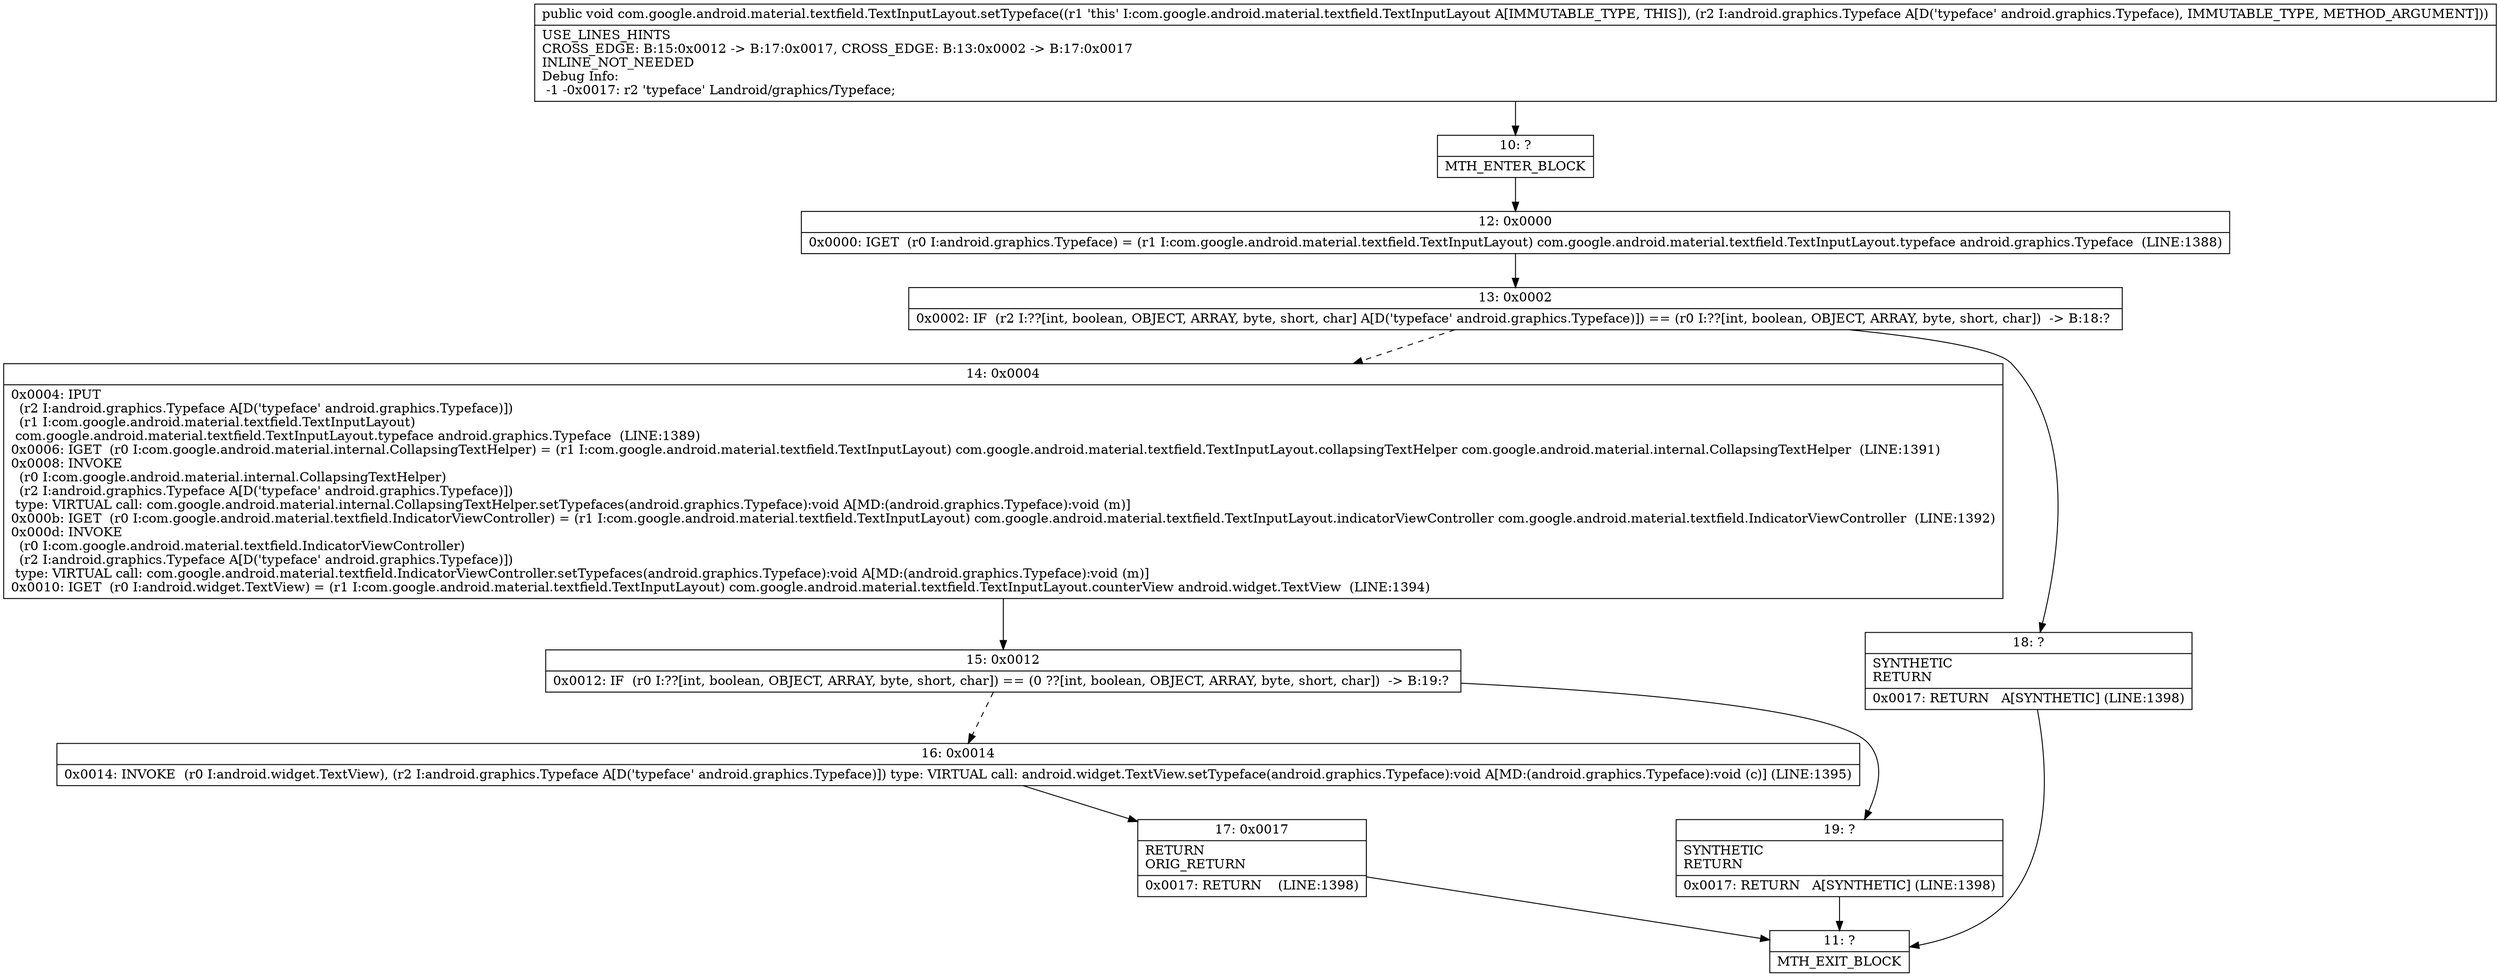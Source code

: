 digraph "CFG forcom.google.android.material.textfield.TextInputLayout.setTypeface(Landroid\/graphics\/Typeface;)V" {
Node_10 [shape=record,label="{10\:\ ?|MTH_ENTER_BLOCK\l}"];
Node_12 [shape=record,label="{12\:\ 0x0000|0x0000: IGET  (r0 I:android.graphics.Typeface) = (r1 I:com.google.android.material.textfield.TextInputLayout) com.google.android.material.textfield.TextInputLayout.typeface android.graphics.Typeface  (LINE:1388)\l}"];
Node_13 [shape=record,label="{13\:\ 0x0002|0x0002: IF  (r2 I:??[int, boolean, OBJECT, ARRAY, byte, short, char] A[D('typeface' android.graphics.Typeface)]) == (r0 I:??[int, boolean, OBJECT, ARRAY, byte, short, char])  \-\> B:18:? \l}"];
Node_14 [shape=record,label="{14\:\ 0x0004|0x0004: IPUT  \l  (r2 I:android.graphics.Typeface A[D('typeface' android.graphics.Typeface)])\l  (r1 I:com.google.android.material.textfield.TextInputLayout)\l com.google.android.material.textfield.TextInputLayout.typeface android.graphics.Typeface  (LINE:1389)\l0x0006: IGET  (r0 I:com.google.android.material.internal.CollapsingTextHelper) = (r1 I:com.google.android.material.textfield.TextInputLayout) com.google.android.material.textfield.TextInputLayout.collapsingTextHelper com.google.android.material.internal.CollapsingTextHelper  (LINE:1391)\l0x0008: INVOKE  \l  (r0 I:com.google.android.material.internal.CollapsingTextHelper)\l  (r2 I:android.graphics.Typeface A[D('typeface' android.graphics.Typeface)])\l type: VIRTUAL call: com.google.android.material.internal.CollapsingTextHelper.setTypefaces(android.graphics.Typeface):void A[MD:(android.graphics.Typeface):void (m)]\l0x000b: IGET  (r0 I:com.google.android.material.textfield.IndicatorViewController) = (r1 I:com.google.android.material.textfield.TextInputLayout) com.google.android.material.textfield.TextInputLayout.indicatorViewController com.google.android.material.textfield.IndicatorViewController  (LINE:1392)\l0x000d: INVOKE  \l  (r0 I:com.google.android.material.textfield.IndicatorViewController)\l  (r2 I:android.graphics.Typeface A[D('typeface' android.graphics.Typeface)])\l type: VIRTUAL call: com.google.android.material.textfield.IndicatorViewController.setTypefaces(android.graphics.Typeface):void A[MD:(android.graphics.Typeface):void (m)]\l0x0010: IGET  (r0 I:android.widget.TextView) = (r1 I:com.google.android.material.textfield.TextInputLayout) com.google.android.material.textfield.TextInputLayout.counterView android.widget.TextView  (LINE:1394)\l}"];
Node_15 [shape=record,label="{15\:\ 0x0012|0x0012: IF  (r0 I:??[int, boolean, OBJECT, ARRAY, byte, short, char]) == (0 ??[int, boolean, OBJECT, ARRAY, byte, short, char])  \-\> B:19:? \l}"];
Node_16 [shape=record,label="{16\:\ 0x0014|0x0014: INVOKE  (r0 I:android.widget.TextView), (r2 I:android.graphics.Typeface A[D('typeface' android.graphics.Typeface)]) type: VIRTUAL call: android.widget.TextView.setTypeface(android.graphics.Typeface):void A[MD:(android.graphics.Typeface):void (c)] (LINE:1395)\l}"];
Node_17 [shape=record,label="{17\:\ 0x0017|RETURN\lORIG_RETURN\l|0x0017: RETURN    (LINE:1398)\l}"];
Node_11 [shape=record,label="{11\:\ ?|MTH_EXIT_BLOCK\l}"];
Node_19 [shape=record,label="{19\:\ ?|SYNTHETIC\lRETURN\l|0x0017: RETURN   A[SYNTHETIC] (LINE:1398)\l}"];
Node_18 [shape=record,label="{18\:\ ?|SYNTHETIC\lRETURN\l|0x0017: RETURN   A[SYNTHETIC] (LINE:1398)\l}"];
MethodNode[shape=record,label="{public void com.google.android.material.textfield.TextInputLayout.setTypeface((r1 'this' I:com.google.android.material.textfield.TextInputLayout A[IMMUTABLE_TYPE, THIS]), (r2 I:android.graphics.Typeface A[D('typeface' android.graphics.Typeface), IMMUTABLE_TYPE, METHOD_ARGUMENT]))  | USE_LINES_HINTS\lCROSS_EDGE: B:15:0x0012 \-\> B:17:0x0017, CROSS_EDGE: B:13:0x0002 \-\> B:17:0x0017\lINLINE_NOT_NEEDED\lDebug Info:\l  \-1 \-0x0017: r2 'typeface' Landroid\/graphics\/Typeface;\l}"];
MethodNode -> Node_10;Node_10 -> Node_12;
Node_12 -> Node_13;
Node_13 -> Node_14[style=dashed];
Node_13 -> Node_18;
Node_14 -> Node_15;
Node_15 -> Node_16[style=dashed];
Node_15 -> Node_19;
Node_16 -> Node_17;
Node_17 -> Node_11;
Node_19 -> Node_11;
Node_18 -> Node_11;
}

